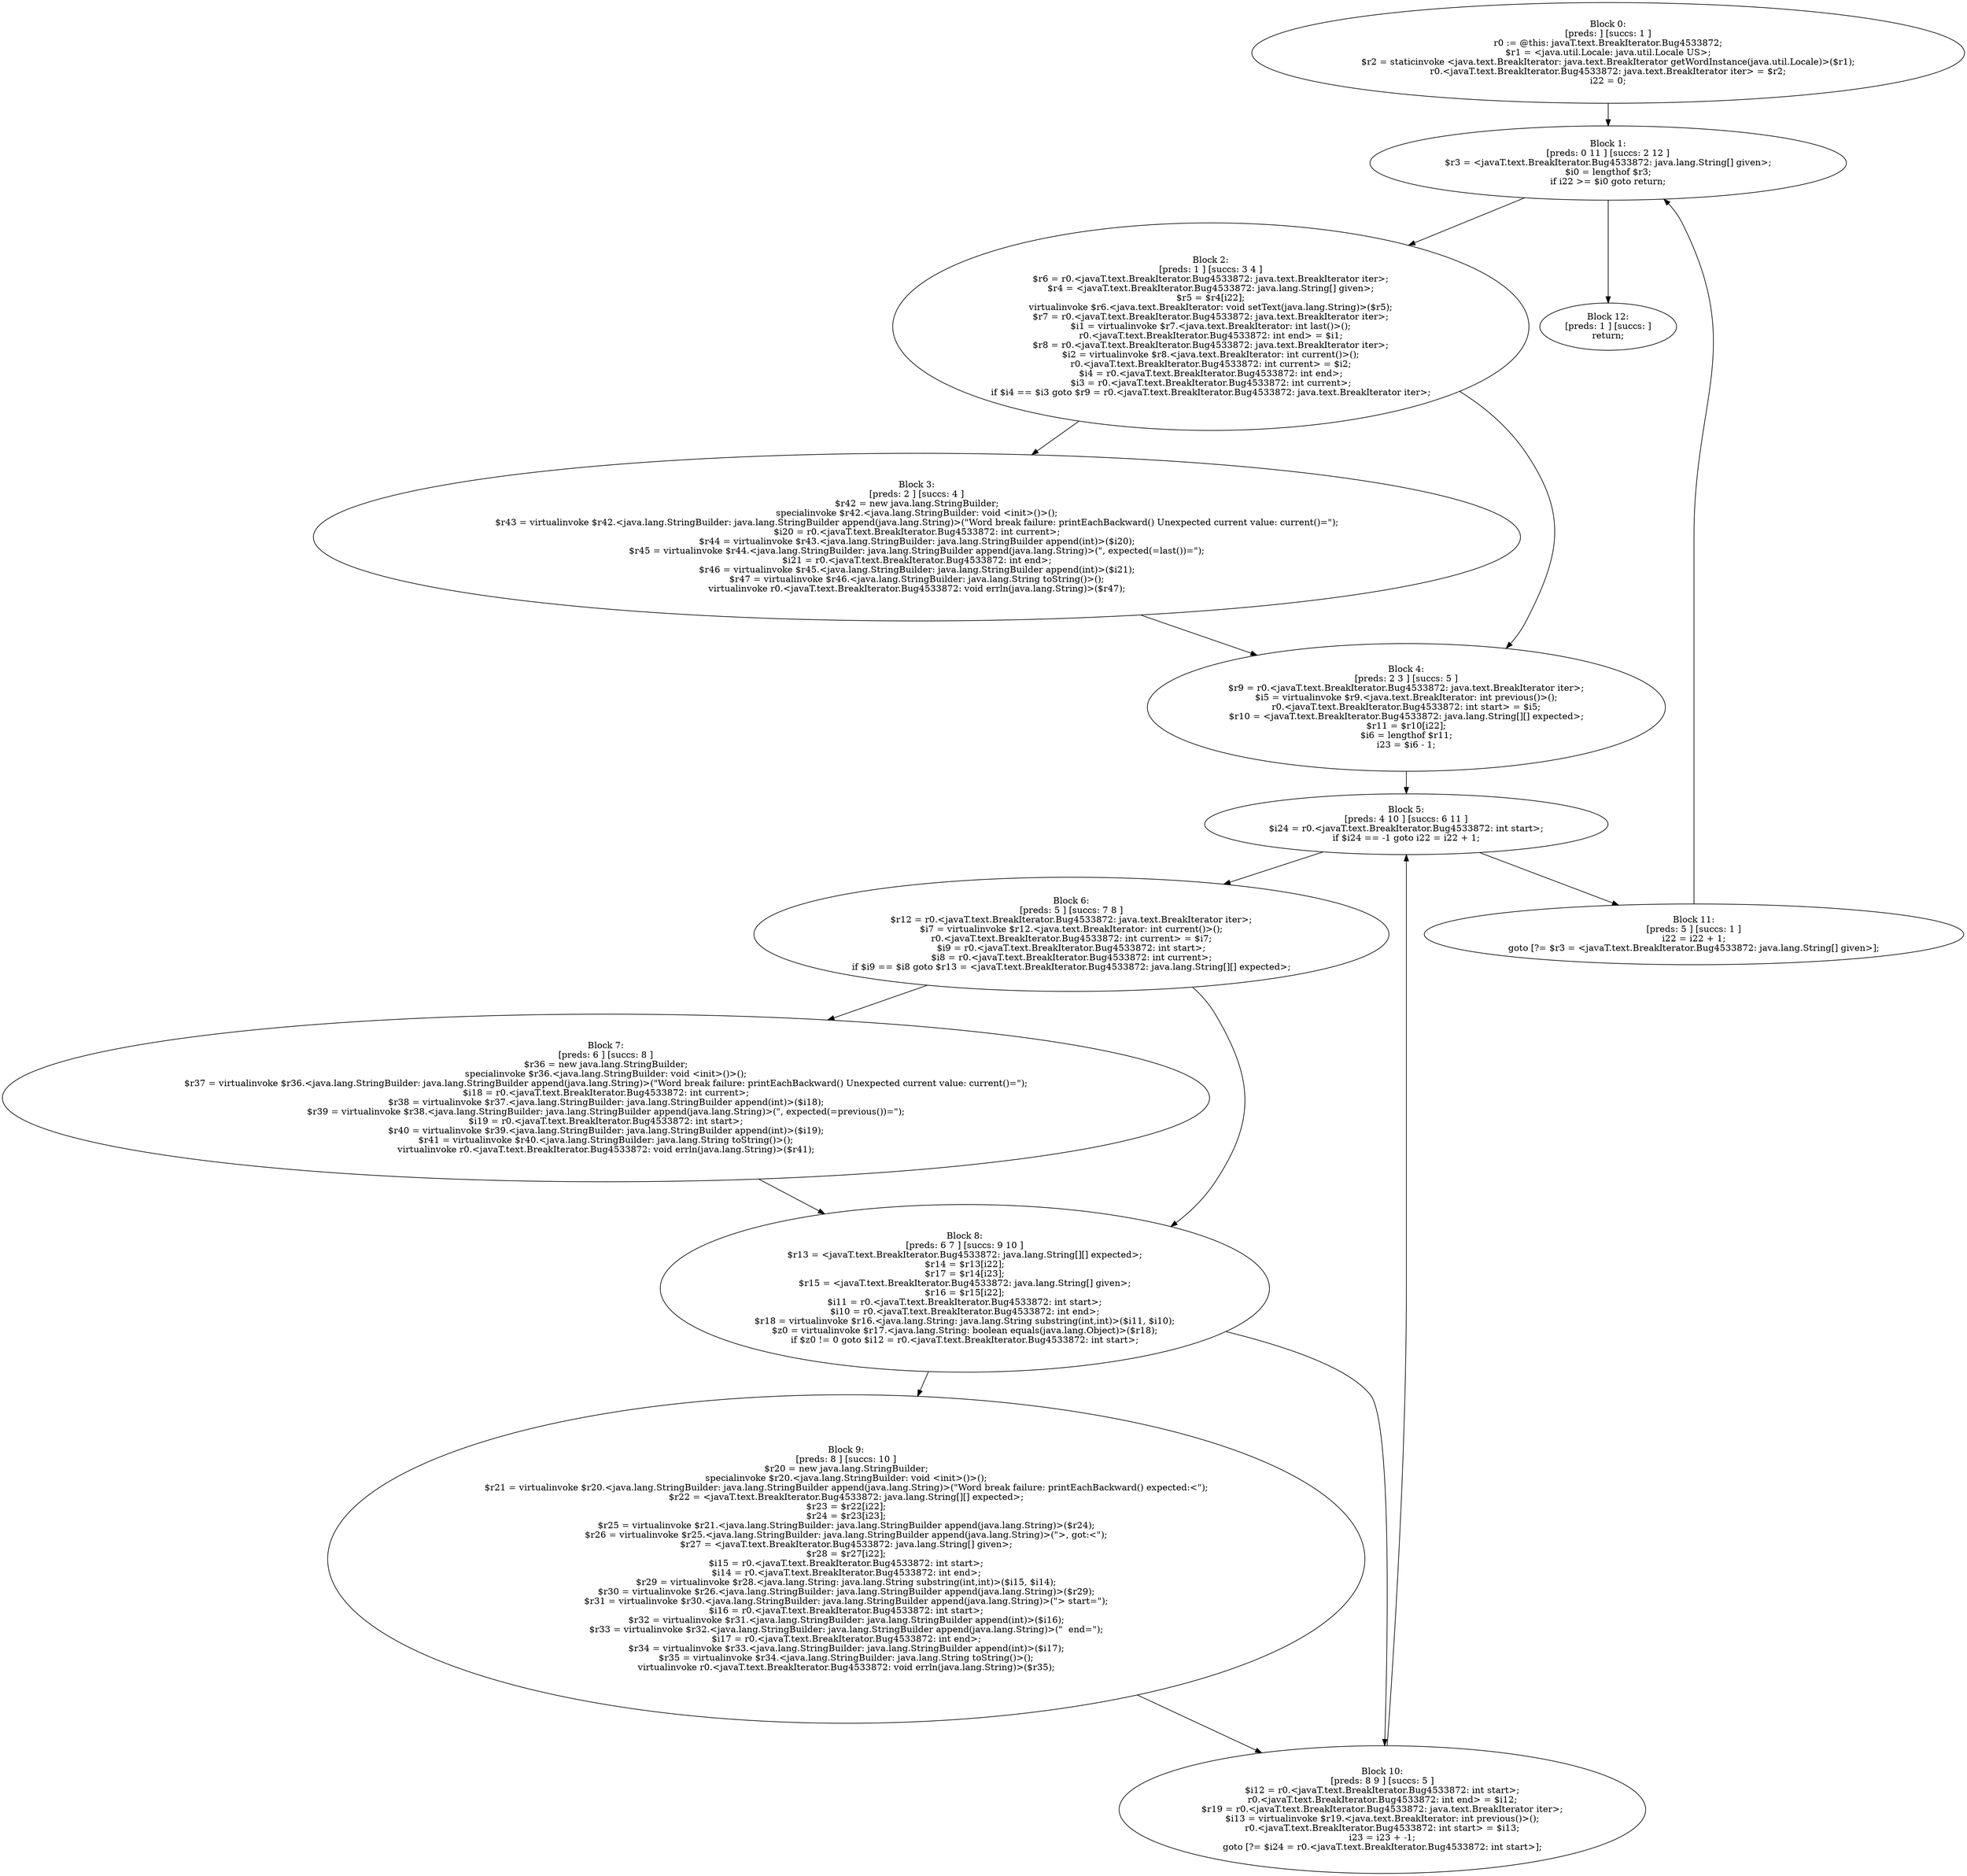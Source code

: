 digraph "unitGraph" {
    "Block 0:
[preds: ] [succs: 1 ]
r0 := @this: javaT.text.BreakIterator.Bug4533872;
$r1 = <java.util.Locale: java.util.Locale US>;
$r2 = staticinvoke <java.text.BreakIterator: java.text.BreakIterator getWordInstance(java.util.Locale)>($r1);
r0.<javaT.text.BreakIterator.Bug4533872: java.text.BreakIterator iter> = $r2;
i22 = 0;
"
    "Block 1:
[preds: 0 11 ] [succs: 2 12 ]
$r3 = <javaT.text.BreakIterator.Bug4533872: java.lang.String[] given>;
$i0 = lengthof $r3;
if i22 >= $i0 goto return;
"
    "Block 2:
[preds: 1 ] [succs: 3 4 ]
$r6 = r0.<javaT.text.BreakIterator.Bug4533872: java.text.BreakIterator iter>;
$r4 = <javaT.text.BreakIterator.Bug4533872: java.lang.String[] given>;
$r5 = $r4[i22];
virtualinvoke $r6.<java.text.BreakIterator: void setText(java.lang.String)>($r5);
$r7 = r0.<javaT.text.BreakIterator.Bug4533872: java.text.BreakIterator iter>;
$i1 = virtualinvoke $r7.<java.text.BreakIterator: int last()>();
r0.<javaT.text.BreakIterator.Bug4533872: int end> = $i1;
$r8 = r0.<javaT.text.BreakIterator.Bug4533872: java.text.BreakIterator iter>;
$i2 = virtualinvoke $r8.<java.text.BreakIterator: int current()>();
r0.<javaT.text.BreakIterator.Bug4533872: int current> = $i2;
$i4 = r0.<javaT.text.BreakIterator.Bug4533872: int end>;
$i3 = r0.<javaT.text.BreakIterator.Bug4533872: int current>;
if $i4 == $i3 goto $r9 = r0.<javaT.text.BreakIterator.Bug4533872: java.text.BreakIterator iter>;
"
    "Block 3:
[preds: 2 ] [succs: 4 ]
$r42 = new java.lang.StringBuilder;
specialinvoke $r42.<java.lang.StringBuilder: void <init>()>();
$r43 = virtualinvoke $r42.<java.lang.StringBuilder: java.lang.StringBuilder append(java.lang.String)>(\"Word break failure: printEachBackward() Unexpected current value: current()=\");
$i20 = r0.<javaT.text.BreakIterator.Bug4533872: int current>;
$r44 = virtualinvoke $r43.<java.lang.StringBuilder: java.lang.StringBuilder append(int)>($i20);
$r45 = virtualinvoke $r44.<java.lang.StringBuilder: java.lang.StringBuilder append(java.lang.String)>(\", expected(=last())=\");
$i21 = r0.<javaT.text.BreakIterator.Bug4533872: int end>;
$r46 = virtualinvoke $r45.<java.lang.StringBuilder: java.lang.StringBuilder append(int)>($i21);
$r47 = virtualinvoke $r46.<java.lang.StringBuilder: java.lang.String toString()>();
virtualinvoke r0.<javaT.text.BreakIterator.Bug4533872: void errln(java.lang.String)>($r47);
"
    "Block 4:
[preds: 2 3 ] [succs: 5 ]
$r9 = r0.<javaT.text.BreakIterator.Bug4533872: java.text.BreakIterator iter>;
$i5 = virtualinvoke $r9.<java.text.BreakIterator: int previous()>();
r0.<javaT.text.BreakIterator.Bug4533872: int start> = $i5;
$r10 = <javaT.text.BreakIterator.Bug4533872: java.lang.String[][] expected>;
$r11 = $r10[i22];
$i6 = lengthof $r11;
i23 = $i6 - 1;
"
    "Block 5:
[preds: 4 10 ] [succs: 6 11 ]
$i24 = r0.<javaT.text.BreakIterator.Bug4533872: int start>;
if $i24 == -1 goto i22 = i22 + 1;
"
    "Block 6:
[preds: 5 ] [succs: 7 8 ]
$r12 = r0.<javaT.text.BreakIterator.Bug4533872: java.text.BreakIterator iter>;
$i7 = virtualinvoke $r12.<java.text.BreakIterator: int current()>();
r0.<javaT.text.BreakIterator.Bug4533872: int current> = $i7;
$i9 = r0.<javaT.text.BreakIterator.Bug4533872: int start>;
$i8 = r0.<javaT.text.BreakIterator.Bug4533872: int current>;
if $i9 == $i8 goto $r13 = <javaT.text.BreakIterator.Bug4533872: java.lang.String[][] expected>;
"
    "Block 7:
[preds: 6 ] [succs: 8 ]
$r36 = new java.lang.StringBuilder;
specialinvoke $r36.<java.lang.StringBuilder: void <init>()>();
$r37 = virtualinvoke $r36.<java.lang.StringBuilder: java.lang.StringBuilder append(java.lang.String)>(\"Word break failure: printEachBackward() Unexpected current value: current()=\");
$i18 = r0.<javaT.text.BreakIterator.Bug4533872: int current>;
$r38 = virtualinvoke $r37.<java.lang.StringBuilder: java.lang.StringBuilder append(int)>($i18);
$r39 = virtualinvoke $r38.<java.lang.StringBuilder: java.lang.StringBuilder append(java.lang.String)>(\", expected(=previous())=\");
$i19 = r0.<javaT.text.BreakIterator.Bug4533872: int start>;
$r40 = virtualinvoke $r39.<java.lang.StringBuilder: java.lang.StringBuilder append(int)>($i19);
$r41 = virtualinvoke $r40.<java.lang.StringBuilder: java.lang.String toString()>();
virtualinvoke r0.<javaT.text.BreakIterator.Bug4533872: void errln(java.lang.String)>($r41);
"
    "Block 8:
[preds: 6 7 ] [succs: 9 10 ]
$r13 = <javaT.text.BreakIterator.Bug4533872: java.lang.String[][] expected>;
$r14 = $r13[i22];
$r17 = $r14[i23];
$r15 = <javaT.text.BreakIterator.Bug4533872: java.lang.String[] given>;
$r16 = $r15[i22];
$i11 = r0.<javaT.text.BreakIterator.Bug4533872: int start>;
$i10 = r0.<javaT.text.BreakIterator.Bug4533872: int end>;
$r18 = virtualinvoke $r16.<java.lang.String: java.lang.String substring(int,int)>($i11, $i10);
$z0 = virtualinvoke $r17.<java.lang.String: boolean equals(java.lang.Object)>($r18);
if $z0 != 0 goto $i12 = r0.<javaT.text.BreakIterator.Bug4533872: int start>;
"
    "Block 9:
[preds: 8 ] [succs: 10 ]
$r20 = new java.lang.StringBuilder;
specialinvoke $r20.<java.lang.StringBuilder: void <init>()>();
$r21 = virtualinvoke $r20.<java.lang.StringBuilder: java.lang.StringBuilder append(java.lang.String)>(\"Word break failure: printEachBackward() expected:<\");
$r22 = <javaT.text.BreakIterator.Bug4533872: java.lang.String[][] expected>;
$r23 = $r22[i22];
$r24 = $r23[i23];
$r25 = virtualinvoke $r21.<java.lang.StringBuilder: java.lang.StringBuilder append(java.lang.String)>($r24);
$r26 = virtualinvoke $r25.<java.lang.StringBuilder: java.lang.StringBuilder append(java.lang.String)>(\">, got:<\");
$r27 = <javaT.text.BreakIterator.Bug4533872: java.lang.String[] given>;
$r28 = $r27[i22];
$i15 = r0.<javaT.text.BreakIterator.Bug4533872: int start>;
$i14 = r0.<javaT.text.BreakIterator.Bug4533872: int end>;
$r29 = virtualinvoke $r28.<java.lang.String: java.lang.String substring(int,int)>($i15, $i14);
$r30 = virtualinvoke $r26.<java.lang.StringBuilder: java.lang.StringBuilder append(java.lang.String)>($r29);
$r31 = virtualinvoke $r30.<java.lang.StringBuilder: java.lang.StringBuilder append(java.lang.String)>(\"> start=\");
$i16 = r0.<javaT.text.BreakIterator.Bug4533872: int start>;
$r32 = virtualinvoke $r31.<java.lang.StringBuilder: java.lang.StringBuilder append(int)>($i16);
$r33 = virtualinvoke $r32.<java.lang.StringBuilder: java.lang.StringBuilder append(java.lang.String)>(\"  end=\");
$i17 = r0.<javaT.text.BreakIterator.Bug4533872: int end>;
$r34 = virtualinvoke $r33.<java.lang.StringBuilder: java.lang.StringBuilder append(int)>($i17);
$r35 = virtualinvoke $r34.<java.lang.StringBuilder: java.lang.String toString()>();
virtualinvoke r0.<javaT.text.BreakIterator.Bug4533872: void errln(java.lang.String)>($r35);
"
    "Block 10:
[preds: 8 9 ] [succs: 5 ]
$i12 = r0.<javaT.text.BreakIterator.Bug4533872: int start>;
r0.<javaT.text.BreakIterator.Bug4533872: int end> = $i12;
$r19 = r0.<javaT.text.BreakIterator.Bug4533872: java.text.BreakIterator iter>;
$i13 = virtualinvoke $r19.<java.text.BreakIterator: int previous()>();
r0.<javaT.text.BreakIterator.Bug4533872: int start> = $i13;
i23 = i23 + -1;
goto [?= $i24 = r0.<javaT.text.BreakIterator.Bug4533872: int start>];
"
    "Block 11:
[preds: 5 ] [succs: 1 ]
i22 = i22 + 1;
goto [?= $r3 = <javaT.text.BreakIterator.Bug4533872: java.lang.String[] given>];
"
    "Block 12:
[preds: 1 ] [succs: ]
return;
"
    "Block 0:
[preds: ] [succs: 1 ]
r0 := @this: javaT.text.BreakIterator.Bug4533872;
$r1 = <java.util.Locale: java.util.Locale US>;
$r2 = staticinvoke <java.text.BreakIterator: java.text.BreakIterator getWordInstance(java.util.Locale)>($r1);
r0.<javaT.text.BreakIterator.Bug4533872: java.text.BreakIterator iter> = $r2;
i22 = 0;
"->"Block 1:
[preds: 0 11 ] [succs: 2 12 ]
$r3 = <javaT.text.BreakIterator.Bug4533872: java.lang.String[] given>;
$i0 = lengthof $r3;
if i22 >= $i0 goto return;
";
    "Block 1:
[preds: 0 11 ] [succs: 2 12 ]
$r3 = <javaT.text.BreakIterator.Bug4533872: java.lang.String[] given>;
$i0 = lengthof $r3;
if i22 >= $i0 goto return;
"->"Block 2:
[preds: 1 ] [succs: 3 4 ]
$r6 = r0.<javaT.text.BreakIterator.Bug4533872: java.text.BreakIterator iter>;
$r4 = <javaT.text.BreakIterator.Bug4533872: java.lang.String[] given>;
$r5 = $r4[i22];
virtualinvoke $r6.<java.text.BreakIterator: void setText(java.lang.String)>($r5);
$r7 = r0.<javaT.text.BreakIterator.Bug4533872: java.text.BreakIterator iter>;
$i1 = virtualinvoke $r7.<java.text.BreakIterator: int last()>();
r0.<javaT.text.BreakIterator.Bug4533872: int end> = $i1;
$r8 = r0.<javaT.text.BreakIterator.Bug4533872: java.text.BreakIterator iter>;
$i2 = virtualinvoke $r8.<java.text.BreakIterator: int current()>();
r0.<javaT.text.BreakIterator.Bug4533872: int current> = $i2;
$i4 = r0.<javaT.text.BreakIterator.Bug4533872: int end>;
$i3 = r0.<javaT.text.BreakIterator.Bug4533872: int current>;
if $i4 == $i3 goto $r9 = r0.<javaT.text.BreakIterator.Bug4533872: java.text.BreakIterator iter>;
";
    "Block 1:
[preds: 0 11 ] [succs: 2 12 ]
$r3 = <javaT.text.BreakIterator.Bug4533872: java.lang.String[] given>;
$i0 = lengthof $r3;
if i22 >= $i0 goto return;
"->"Block 12:
[preds: 1 ] [succs: ]
return;
";
    "Block 2:
[preds: 1 ] [succs: 3 4 ]
$r6 = r0.<javaT.text.BreakIterator.Bug4533872: java.text.BreakIterator iter>;
$r4 = <javaT.text.BreakIterator.Bug4533872: java.lang.String[] given>;
$r5 = $r4[i22];
virtualinvoke $r6.<java.text.BreakIterator: void setText(java.lang.String)>($r5);
$r7 = r0.<javaT.text.BreakIterator.Bug4533872: java.text.BreakIterator iter>;
$i1 = virtualinvoke $r7.<java.text.BreakIterator: int last()>();
r0.<javaT.text.BreakIterator.Bug4533872: int end> = $i1;
$r8 = r0.<javaT.text.BreakIterator.Bug4533872: java.text.BreakIterator iter>;
$i2 = virtualinvoke $r8.<java.text.BreakIterator: int current()>();
r0.<javaT.text.BreakIterator.Bug4533872: int current> = $i2;
$i4 = r0.<javaT.text.BreakIterator.Bug4533872: int end>;
$i3 = r0.<javaT.text.BreakIterator.Bug4533872: int current>;
if $i4 == $i3 goto $r9 = r0.<javaT.text.BreakIterator.Bug4533872: java.text.BreakIterator iter>;
"->"Block 3:
[preds: 2 ] [succs: 4 ]
$r42 = new java.lang.StringBuilder;
specialinvoke $r42.<java.lang.StringBuilder: void <init>()>();
$r43 = virtualinvoke $r42.<java.lang.StringBuilder: java.lang.StringBuilder append(java.lang.String)>(\"Word break failure: printEachBackward() Unexpected current value: current()=\");
$i20 = r0.<javaT.text.BreakIterator.Bug4533872: int current>;
$r44 = virtualinvoke $r43.<java.lang.StringBuilder: java.lang.StringBuilder append(int)>($i20);
$r45 = virtualinvoke $r44.<java.lang.StringBuilder: java.lang.StringBuilder append(java.lang.String)>(\", expected(=last())=\");
$i21 = r0.<javaT.text.BreakIterator.Bug4533872: int end>;
$r46 = virtualinvoke $r45.<java.lang.StringBuilder: java.lang.StringBuilder append(int)>($i21);
$r47 = virtualinvoke $r46.<java.lang.StringBuilder: java.lang.String toString()>();
virtualinvoke r0.<javaT.text.BreakIterator.Bug4533872: void errln(java.lang.String)>($r47);
";
    "Block 2:
[preds: 1 ] [succs: 3 4 ]
$r6 = r0.<javaT.text.BreakIterator.Bug4533872: java.text.BreakIterator iter>;
$r4 = <javaT.text.BreakIterator.Bug4533872: java.lang.String[] given>;
$r5 = $r4[i22];
virtualinvoke $r6.<java.text.BreakIterator: void setText(java.lang.String)>($r5);
$r7 = r0.<javaT.text.BreakIterator.Bug4533872: java.text.BreakIterator iter>;
$i1 = virtualinvoke $r7.<java.text.BreakIterator: int last()>();
r0.<javaT.text.BreakIterator.Bug4533872: int end> = $i1;
$r8 = r0.<javaT.text.BreakIterator.Bug4533872: java.text.BreakIterator iter>;
$i2 = virtualinvoke $r8.<java.text.BreakIterator: int current()>();
r0.<javaT.text.BreakIterator.Bug4533872: int current> = $i2;
$i4 = r0.<javaT.text.BreakIterator.Bug4533872: int end>;
$i3 = r0.<javaT.text.BreakIterator.Bug4533872: int current>;
if $i4 == $i3 goto $r9 = r0.<javaT.text.BreakIterator.Bug4533872: java.text.BreakIterator iter>;
"->"Block 4:
[preds: 2 3 ] [succs: 5 ]
$r9 = r0.<javaT.text.BreakIterator.Bug4533872: java.text.BreakIterator iter>;
$i5 = virtualinvoke $r9.<java.text.BreakIterator: int previous()>();
r0.<javaT.text.BreakIterator.Bug4533872: int start> = $i5;
$r10 = <javaT.text.BreakIterator.Bug4533872: java.lang.String[][] expected>;
$r11 = $r10[i22];
$i6 = lengthof $r11;
i23 = $i6 - 1;
";
    "Block 3:
[preds: 2 ] [succs: 4 ]
$r42 = new java.lang.StringBuilder;
specialinvoke $r42.<java.lang.StringBuilder: void <init>()>();
$r43 = virtualinvoke $r42.<java.lang.StringBuilder: java.lang.StringBuilder append(java.lang.String)>(\"Word break failure: printEachBackward() Unexpected current value: current()=\");
$i20 = r0.<javaT.text.BreakIterator.Bug4533872: int current>;
$r44 = virtualinvoke $r43.<java.lang.StringBuilder: java.lang.StringBuilder append(int)>($i20);
$r45 = virtualinvoke $r44.<java.lang.StringBuilder: java.lang.StringBuilder append(java.lang.String)>(\", expected(=last())=\");
$i21 = r0.<javaT.text.BreakIterator.Bug4533872: int end>;
$r46 = virtualinvoke $r45.<java.lang.StringBuilder: java.lang.StringBuilder append(int)>($i21);
$r47 = virtualinvoke $r46.<java.lang.StringBuilder: java.lang.String toString()>();
virtualinvoke r0.<javaT.text.BreakIterator.Bug4533872: void errln(java.lang.String)>($r47);
"->"Block 4:
[preds: 2 3 ] [succs: 5 ]
$r9 = r0.<javaT.text.BreakIterator.Bug4533872: java.text.BreakIterator iter>;
$i5 = virtualinvoke $r9.<java.text.BreakIterator: int previous()>();
r0.<javaT.text.BreakIterator.Bug4533872: int start> = $i5;
$r10 = <javaT.text.BreakIterator.Bug4533872: java.lang.String[][] expected>;
$r11 = $r10[i22];
$i6 = lengthof $r11;
i23 = $i6 - 1;
";
    "Block 4:
[preds: 2 3 ] [succs: 5 ]
$r9 = r0.<javaT.text.BreakIterator.Bug4533872: java.text.BreakIterator iter>;
$i5 = virtualinvoke $r9.<java.text.BreakIterator: int previous()>();
r0.<javaT.text.BreakIterator.Bug4533872: int start> = $i5;
$r10 = <javaT.text.BreakIterator.Bug4533872: java.lang.String[][] expected>;
$r11 = $r10[i22];
$i6 = lengthof $r11;
i23 = $i6 - 1;
"->"Block 5:
[preds: 4 10 ] [succs: 6 11 ]
$i24 = r0.<javaT.text.BreakIterator.Bug4533872: int start>;
if $i24 == -1 goto i22 = i22 + 1;
";
    "Block 5:
[preds: 4 10 ] [succs: 6 11 ]
$i24 = r0.<javaT.text.BreakIterator.Bug4533872: int start>;
if $i24 == -1 goto i22 = i22 + 1;
"->"Block 6:
[preds: 5 ] [succs: 7 8 ]
$r12 = r0.<javaT.text.BreakIterator.Bug4533872: java.text.BreakIterator iter>;
$i7 = virtualinvoke $r12.<java.text.BreakIterator: int current()>();
r0.<javaT.text.BreakIterator.Bug4533872: int current> = $i7;
$i9 = r0.<javaT.text.BreakIterator.Bug4533872: int start>;
$i8 = r0.<javaT.text.BreakIterator.Bug4533872: int current>;
if $i9 == $i8 goto $r13 = <javaT.text.BreakIterator.Bug4533872: java.lang.String[][] expected>;
";
    "Block 5:
[preds: 4 10 ] [succs: 6 11 ]
$i24 = r0.<javaT.text.BreakIterator.Bug4533872: int start>;
if $i24 == -1 goto i22 = i22 + 1;
"->"Block 11:
[preds: 5 ] [succs: 1 ]
i22 = i22 + 1;
goto [?= $r3 = <javaT.text.BreakIterator.Bug4533872: java.lang.String[] given>];
";
    "Block 6:
[preds: 5 ] [succs: 7 8 ]
$r12 = r0.<javaT.text.BreakIterator.Bug4533872: java.text.BreakIterator iter>;
$i7 = virtualinvoke $r12.<java.text.BreakIterator: int current()>();
r0.<javaT.text.BreakIterator.Bug4533872: int current> = $i7;
$i9 = r0.<javaT.text.BreakIterator.Bug4533872: int start>;
$i8 = r0.<javaT.text.BreakIterator.Bug4533872: int current>;
if $i9 == $i8 goto $r13 = <javaT.text.BreakIterator.Bug4533872: java.lang.String[][] expected>;
"->"Block 7:
[preds: 6 ] [succs: 8 ]
$r36 = new java.lang.StringBuilder;
specialinvoke $r36.<java.lang.StringBuilder: void <init>()>();
$r37 = virtualinvoke $r36.<java.lang.StringBuilder: java.lang.StringBuilder append(java.lang.String)>(\"Word break failure: printEachBackward() Unexpected current value: current()=\");
$i18 = r0.<javaT.text.BreakIterator.Bug4533872: int current>;
$r38 = virtualinvoke $r37.<java.lang.StringBuilder: java.lang.StringBuilder append(int)>($i18);
$r39 = virtualinvoke $r38.<java.lang.StringBuilder: java.lang.StringBuilder append(java.lang.String)>(\", expected(=previous())=\");
$i19 = r0.<javaT.text.BreakIterator.Bug4533872: int start>;
$r40 = virtualinvoke $r39.<java.lang.StringBuilder: java.lang.StringBuilder append(int)>($i19);
$r41 = virtualinvoke $r40.<java.lang.StringBuilder: java.lang.String toString()>();
virtualinvoke r0.<javaT.text.BreakIterator.Bug4533872: void errln(java.lang.String)>($r41);
";
    "Block 6:
[preds: 5 ] [succs: 7 8 ]
$r12 = r0.<javaT.text.BreakIterator.Bug4533872: java.text.BreakIterator iter>;
$i7 = virtualinvoke $r12.<java.text.BreakIterator: int current()>();
r0.<javaT.text.BreakIterator.Bug4533872: int current> = $i7;
$i9 = r0.<javaT.text.BreakIterator.Bug4533872: int start>;
$i8 = r0.<javaT.text.BreakIterator.Bug4533872: int current>;
if $i9 == $i8 goto $r13 = <javaT.text.BreakIterator.Bug4533872: java.lang.String[][] expected>;
"->"Block 8:
[preds: 6 7 ] [succs: 9 10 ]
$r13 = <javaT.text.BreakIterator.Bug4533872: java.lang.String[][] expected>;
$r14 = $r13[i22];
$r17 = $r14[i23];
$r15 = <javaT.text.BreakIterator.Bug4533872: java.lang.String[] given>;
$r16 = $r15[i22];
$i11 = r0.<javaT.text.BreakIterator.Bug4533872: int start>;
$i10 = r0.<javaT.text.BreakIterator.Bug4533872: int end>;
$r18 = virtualinvoke $r16.<java.lang.String: java.lang.String substring(int,int)>($i11, $i10);
$z0 = virtualinvoke $r17.<java.lang.String: boolean equals(java.lang.Object)>($r18);
if $z0 != 0 goto $i12 = r0.<javaT.text.BreakIterator.Bug4533872: int start>;
";
    "Block 7:
[preds: 6 ] [succs: 8 ]
$r36 = new java.lang.StringBuilder;
specialinvoke $r36.<java.lang.StringBuilder: void <init>()>();
$r37 = virtualinvoke $r36.<java.lang.StringBuilder: java.lang.StringBuilder append(java.lang.String)>(\"Word break failure: printEachBackward() Unexpected current value: current()=\");
$i18 = r0.<javaT.text.BreakIterator.Bug4533872: int current>;
$r38 = virtualinvoke $r37.<java.lang.StringBuilder: java.lang.StringBuilder append(int)>($i18);
$r39 = virtualinvoke $r38.<java.lang.StringBuilder: java.lang.StringBuilder append(java.lang.String)>(\", expected(=previous())=\");
$i19 = r0.<javaT.text.BreakIterator.Bug4533872: int start>;
$r40 = virtualinvoke $r39.<java.lang.StringBuilder: java.lang.StringBuilder append(int)>($i19);
$r41 = virtualinvoke $r40.<java.lang.StringBuilder: java.lang.String toString()>();
virtualinvoke r0.<javaT.text.BreakIterator.Bug4533872: void errln(java.lang.String)>($r41);
"->"Block 8:
[preds: 6 7 ] [succs: 9 10 ]
$r13 = <javaT.text.BreakIterator.Bug4533872: java.lang.String[][] expected>;
$r14 = $r13[i22];
$r17 = $r14[i23];
$r15 = <javaT.text.BreakIterator.Bug4533872: java.lang.String[] given>;
$r16 = $r15[i22];
$i11 = r0.<javaT.text.BreakIterator.Bug4533872: int start>;
$i10 = r0.<javaT.text.BreakIterator.Bug4533872: int end>;
$r18 = virtualinvoke $r16.<java.lang.String: java.lang.String substring(int,int)>($i11, $i10);
$z0 = virtualinvoke $r17.<java.lang.String: boolean equals(java.lang.Object)>($r18);
if $z0 != 0 goto $i12 = r0.<javaT.text.BreakIterator.Bug4533872: int start>;
";
    "Block 8:
[preds: 6 7 ] [succs: 9 10 ]
$r13 = <javaT.text.BreakIterator.Bug4533872: java.lang.String[][] expected>;
$r14 = $r13[i22];
$r17 = $r14[i23];
$r15 = <javaT.text.BreakIterator.Bug4533872: java.lang.String[] given>;
$r16 = $r15[i22];
$i11 = r0.<javaT.text.BreakIterator.Bug4533872: int start>;
$i10 = r0.<javaT.text.BreakIterator.Bug4533872: int end>;
$r18 = virtualinvoke $r16.<java.lang.String: java.lang.String substring(int,int)>($i11, $i10);
$z0 = virtualinvoke $r17.<java.lang.String: boolean equals(java.lang.Object)>($r18);
if $z0 != 0 goto $i12 = r0.<javaT.text.BreakIterator.Bug4533872: int start>;
"->"Block 9:
[preds: 8 ] [succs: 10 ]
$r20 = new java.lang.StringBuilder;
specialinvoke $r20.<java.lang.StringBuilder: void <init>()>();
$r21 = virtualinvoke $r20.<java.lang.StringBuilder: java.lang.StringBuilder append(java.lang.String)>(\"Word break failure: printEachBackward() expected:<\");
$r22 = <javaT.text.BreakIterator.Bug4533872: java.lang.String[][] expected>;
$r23 = $r22[i22];
$r24 = $r23[i23];
$r25 = virtualinvoke $r21.<java.lang.StringBuilder: java.lang.StringBuilder append(java.lang.String)>($r24);
$r26 = virtualinvoke $r25.<java.lang.StringBuilder: java.lang.StringBuilder append(java.lang.String)>(\">, got:<\");
$r27 = <javaT.text.BreakIterator.Bug4533872: java.lang.String[] given>;
$r28 = $r27[i22];
$i15 = r0.<javaT.text.BreakIterator.Bug4533872: int start>;
$i14 = r0.<javaT.text.BreakIterator.Bug4533872: int end>;
$r29 = virtualinvoke $r28.<java.lang.String: java.lang.String substring(int,int)>($i15, $i14);
$r30 = virtualinvoke $r26.<java.lang.StringBuilder: java.lang.StringBuilder append(java.lang.String)>($r29);
$r31 = virtualinvoke $r30.<java.lang.StringBuilder: java.lang.StringBuilder append(java.lang.String)>(\"> start=\");
$i16 = r0.<javaT.text.BreakIterator.Bug4533872: int start>;
$r32 = virtualinvoke $r31.<java.lang.StringBuilder: java.lang.StringBuilder append(int)>($i16);
$r33 = virtualinvoke $r32.<java.lang.StringBuilder: java.lang.StringBuilder append(java.lang.String)>(\"  end=\");
$i17 = r0.<javaT.text.BreakIterator.Bug4533872: int end>;
$r34 = virtualinvoke $r33.<java.lang.StringBuilder: java.lang.StringBuilder append(int)>($i17);
$r35 = virtualinvoke $r34.<java.lang.StringBuilder: java.lang.String toString()>();
virtualinvoke r0.<javaT.text.BreakIterator.Bug4533872: void errln(java.lang.String)>($r35);
";
    "Block 8:
[preds: 6 7 ] [succs: 9 10 ]
$r13 = <javaT.text.BreakIterator.Bug4533872: java.lang.String[][] expected>;
$r14 = $r13[i22];
$r17 = $r14[i23];
$r15 = <javaT.text.BreakIterator.Bug4533872: java.lang.String[] given>;
$r16 = $r15[i22];
$i11 = r0.<javaT.text.BreakIterator.Bug4533872: int start>;
$i10 = r0.<javaT.text.BreakIterator.Bug4533872: int end>;
$r18 = virtualinvoke $r16.<java.lang.String: java.lang.String substring(int,int)>($i11, $i10);
$z0 = virtualinvoke $r17.<java.lang.String: boolean equals(java.lang.Object)>($r18);
if $z0 != 0 goto $i12 = r0.<javaT.text.BreakIterator.Bug4533872: int start>;
"->"Block 10:
[preds: 8 9 ] [succs: 5 ]
$i12 = r0.<javaT.text.BreakIterator.Bug4533872: int start>;
r0.<javaT.text.BreakIterator.Bug4533872: int end> = $i12;
$r19 = r0.<javaT.text.BreakIterator.Bug4533872: java.text.BreakIterator iter>;
$i13 = virtualinvoke $r19.<java.text.BreakIterator: int previous()>();
r0.<javaT.text.BreakIterator.Bug4533872: int start> = $i13;
i23 = i23 + -1;
goto [?= $i24 = r0.<javaT.text.BreakIterator.Bug4533872: int start>];
";
    "Block 9:
[preds: 8 ] [succs: 10 ]
$r20 = new java.lang.StringBuilder;
specialinvoke $r20.<java.lang.StringBuilder: void <init>()>();
$r21 = virtualinvoke $r20.<java.lang.StringBuilder: java.lang.StringBuilder append(java.lang.String)>(\"Word break failure: printEachBackward() expected:<\");
$r22 = <javaT.text.BreakIterator.Bug4533872: java.lang.String[][] expected>;
$r23 = $r22[i22];
$r24 = $r23[i23];
$r25 = virtualinvoke $r21.<java.lang.StringBuilder: java.lang.StringBuilder append(java.lang.String)>($r24);
$r26 = virtualinvoke $r25.<java.lang.StringBuilder: java.lang.StringBuilder append(java.lang.String)>(\">, got:<\");
$r27 = <javaT.text.BreakIterator.Bug4533872: java.lang.String[] given>;
$r28 = $r27[i22];
$i15 = r0.<javaT.text.BreakIterator.Bug4533872: int start>;
$i14 = r0.<javaT.text.BreakIterator.Bug4533872: int end>;
$r29 = virtualinvoke $r28.<java.lang.String: java.lang.String substring(int,int)>($i15, $i14);
$r30 = virtualinvoke $r26.<java.lang.StringBuilder: java.lang.StringBuilder append(java.lang.String)>($r29);
$r31 = virtualinvoke $r30.<java.lang.StringBuilder: java.lang.StringBuilder append(java.lang.String)>(\"> start=\");
$i16 = r0.<javaT.text.BreakIterator.Bug4533872: int start>;
$r32 = virtualinvoke $r31.<java.lang.StringBuilder: java.lang.StringBuilder append(int)>($i16);
$r33 = virtualinvoke $r32.<java.lang.StringBuilder: java.lang.StringBuilder append(java.lang.String)>(\"  end=\");
$i17 = r0.<javaT.text.BreakIterator.Bug4533872: int end>;
$r34 = virtualinvoke $r33.<java.lang.StringBuilder: java.lang.StringBuilder append(int)>($i17);
$r35 = virtualinvoke $r34.<java.lang.StringBuilder: java.lang.String toString()>();
virtualinvoke r0.<javaT.text.BreakIterator.Bug4533872: void errln(java.lang.String)>($r35);
"->"Block 10:
[preds: 8 9 ] [succs: 5 ]
$i12 = r0.<javaT.text.BreakIterator.Bug4533872: int start>;
r0.<javaT.text.BreakIterator.Bug4533872: int end> = $i12;
$r19 = r0.<javaT.text.BreakIterator.Bug4533872: java.text.BreakIterator iter>;
$i13 = virtualinvoke $r19.<java.text.BreakIterator: int previous()>();
r0.<javaT.text.BreakIterator.Bug4533872: int start> = $i13;
i23 = i23 + -1;
goto [?= $i24 = r0.<javaT.text.BreakIterator.Bug4533872: int start>];
";
    "Block 10:
[preds: 8 9 ] [succs: 5 ]
$i12 = r0.<javaT.text.BreakIterator.Bug4533872: int start>;
r0.<javaT.text.BreakIterator.Bug4533872: int end> = $i12;
$r19 = r0.<javaT.text.BreakIterator.Bug4533872: java.text.BreakIterator iter>;
$i13 = virtualinvoke $r19.<java.text.BreakIterator: int previous()>();
r0.<javaT.text.BreakIterator.Bug4533872: int start> = $i13;
i23 = i23 + -1;
goto [?= $i24 = r0.<javaT.text.BreakIterator.Bug4533872: int start>];
"->"Block 5:
[preds: 4 10 ] [succs: 6 11 ]
$i24 = r0.<javaT.text.BreakIterator.Bug4533872: int start>;
if $i24 == -1 goto i22 = i22 + 1;
";
    "Block 11:
[preds: 5 ] [succs: 1 ]
i22 = i22 + 1;
goto [?= $r3 = <javaT.text.BreakIterator.Bug4533872: java.lang.String[] given>];
"->"Block 1:
[preds: 0 11 ] [succs: 2 12 ]
$r3 = <javaT.text.BreakIterator.Bug4533872: java.lang.String[] given>;
$i0 = lengthof $r3;
if i22 >= $i0 goto return;
";
}
